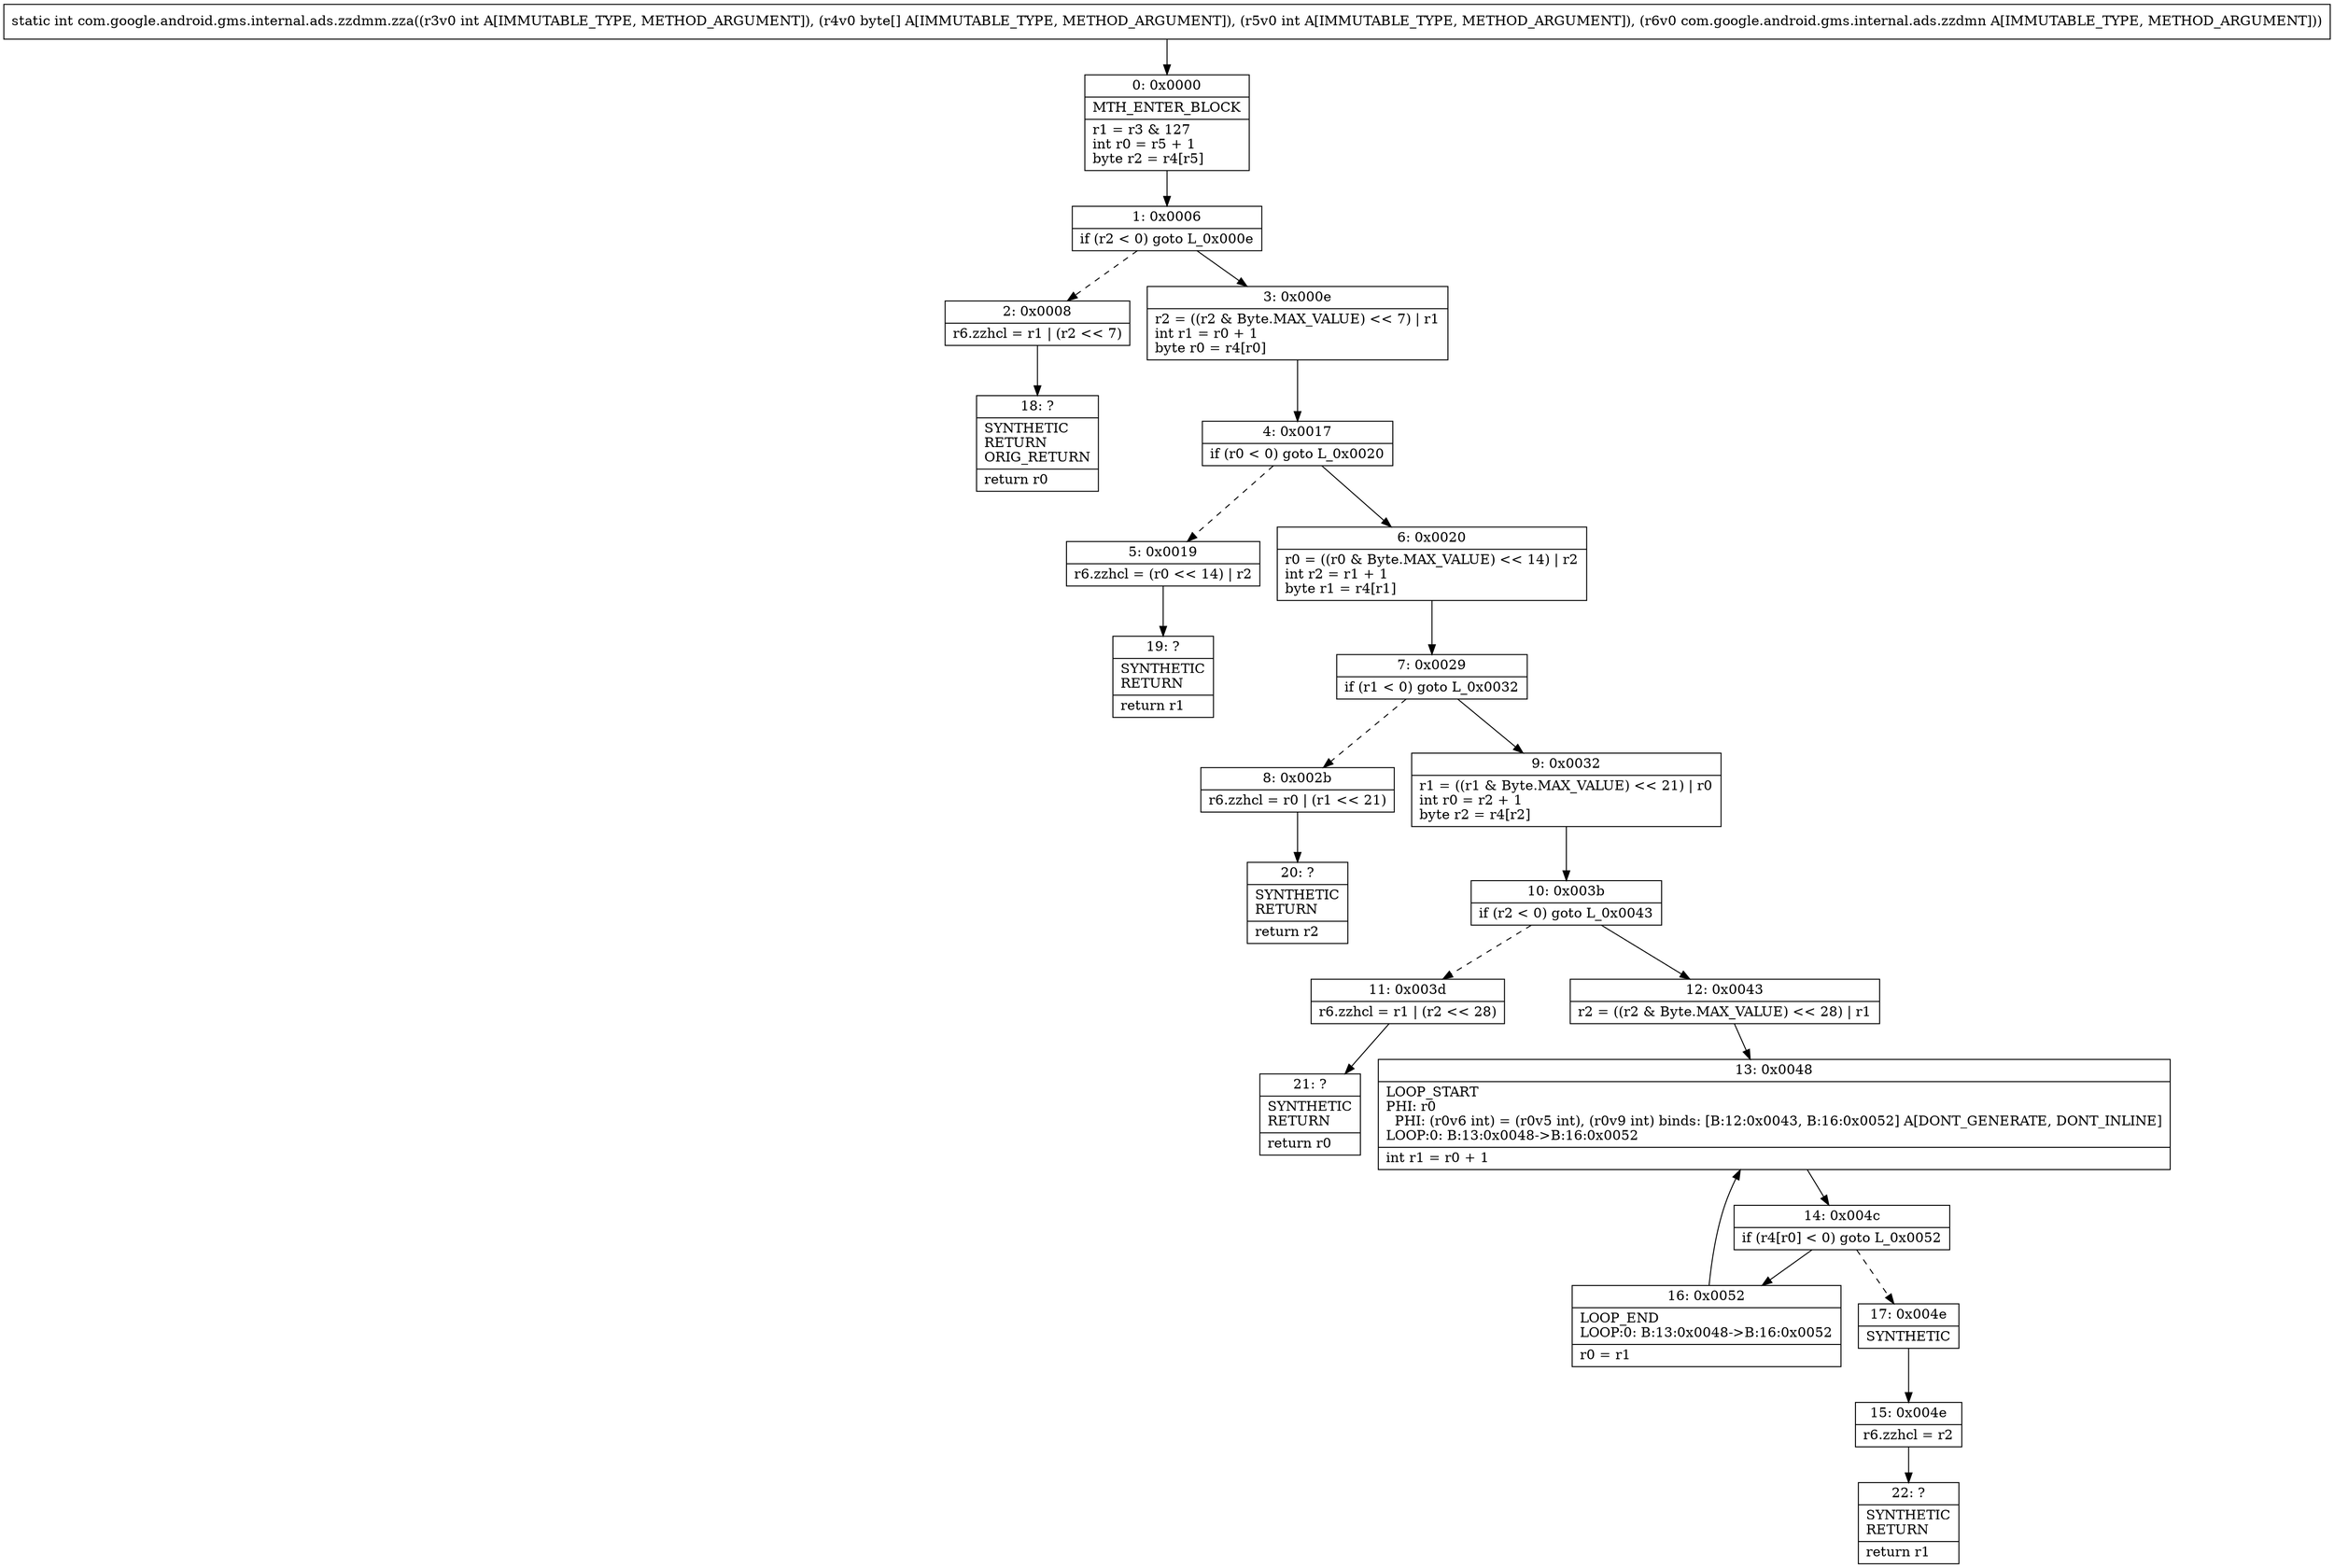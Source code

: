 digraph "CFG forcom.google.android.gms.internal.ads.zzdmm.zza(I[BILcom\/google\/android\/gms\/internal\/ads\/zzdmn;)I" {
Node_0 [shape=record,label="{0\:\ 0x0000|MTH_ENTER_BLOCK\l|r1 = r3 & 127\lint r0 = r5 + 1\lbyte r2 = r4[r5]\l}"];
Node_1 [shape=record,label="{1\:\ 0x0006|if (r2 \< 0) goto L_0x000e\l}"];
Node_2 [shape=record,label="{2\:\ 0x0008|r6.zzhcl = r1 \| (r2 \<\< 7)\l}"];
Node_3 [shape=record,label="{3\:\ 0x000e|r2 = ((r2 & Byte.MAX_VALUE) \<\< 7) \| r1\lint r1 = r0 + 1\lbyte r0 = r4[r0]\l}"];
Node_4 [shape=record,label="{4\:\ 0x0017|if (r0 \< 0) goto L_0x0020\l}"];
Node_5 [shape=record,label="{5\:\ 0x0019|r6.zzhcl = (r0 \<\< 14) \| r2\l}"];
Node_6 [shape=record,label="{6\:\ 0x0020|r0 = ((r0 & Byte.MAX_VALUE) \<\< 14) \| r2\lint r2 = r1 + 1\lbyte r1 = r4[r1]\l}"];
Node_7 [shape=record,label="{7\:\ 0x0029|if (r1 \< 0) goto L_0x0032\l}"];
Node_8 [shape=record,label="{8\:\ 0x002b|r6.zzhcl = r0 \| (r1 \<\< 21)\l}"];
Node_9 [shape=record,label="{9\:\ 0x0032|r1 = ((r1 & Byte.MAX_VALUE) \<\< 21) \| r0\lint r0 = r2 + 1\lbyte r2 = r4[r2]\l}"];
Node_10 [shape=record,label="{10\:\ 0x003b|if (r2 \< 0) goto L_0x0043\l}"];
Node_11 [shape=record,label="{11\:\ 0x003d|r6.zzhcl = r1 \| (r2 \<\< 28)\l}"];
Node_12 [shape=record,label="{12\:\ 0x0043|r2 = ((r2 & Byte.MAX_VALUE) \<\< 28) \| r1\l}"];
Node_13 [shape=record,label="{13\:\ 0x0048|LOOP_START\lPHI: r0 \l  PHI: (r0v6 int) = (r0v5 int), (r0v9 int) binds: [B:12:0x0043, B:16:0x0052] A[DONT_GENERATE, DONT_INLINE]\lLOOP:0: B:13:0x0048\-\>B:16:0x0052\l|int r1 = r0 + 1\l}"];
Node_14 [shape=record,label="{14\:\ 0x004c|if (r4[r0] \< 0) goto L_0x0052\l}"];
Node_15 [shape=record,label="{15\:\ 0x004e|r6.zzhcl = r2\l}"];
Node_16 [shape=record,label="{16\:\ 0x0052|LOOP_END\lLOOP:0: B:13:0x0048\-\>B:16:0x0052\l|r0 = r1\l}"];
Node_17 [shape=record,label="{17\:\ 0x004e|SYNTHETIC\l}"];
Node_18 [shape=record,label="{18\:\ ?|SYNTHETIC\lRETURN\lORIG_RETURN\l|return r0\l}"];
Node_19 [shape=record,label="{19\:\ ?|SYNTHETIC\lRETURN\l|return r1\l}"];
Node_20 [shape=record,label="{20\:\ ?|SYNTHETIC\lRETURN\l|return r2\l}"];
Node_21 [shape=record,label="{21\:\ ?|SYNTHETIC\lRETURN\l|return r0\l}"];
Node_22 [shape=record,label="{22\:\ ?|SYNTHETIC\lRETURN\l|return r1\l}"];
MethodNode[shape=record,label="{static int com.google.android.gms.internal.ads.zzdmm.zza((r3v0 int A[IMMUTABLE_TYPE, METHOD_ARGUMENT]), (r4v0 byte[] A[IMMUTABLE_TYPE, METHOD_ARGUMENT]), (r5v0 int A[IMMUTABLE_TYPE, METHOD_ARGUMENT]), (r6v0 com.google.android.gms.internal.ads.zzdmn A[IMMUTABLE_TYPE, METHOD_ARGUMENT])) }"];
MethodNode -> Node_0;
Node_0 -> Node_1;
Node_1 -> Node_2[style=dashed];
Node_1 -> Node_3;
Node_2 -> Node_18;
Node_3 -> Node_4;
Node_4 -> Node_5[style=dashed];
Node_4 -> Node_6;
Node_5 -> Node_19;
Node_6 -> Node_7;
Node_7 -> Node_8[style=dashed];
Node_7 -> Node_9;
Node_8 -> Node_20;
Node_9 -> Node_10;
Node_10 -> Node_11[style=dashed];
Node_10 -> Node_12;
Node_11 -> Node_21;
Node_12 -> Node_13;
Node_13 -> Node_14;
Node_14 -> Node_16;
Node_14 -> Node_17[style=dashed];
Node_15 -> Node_22;
Node_16 -> Node_13;
Node_17 -> Node_15;
}

